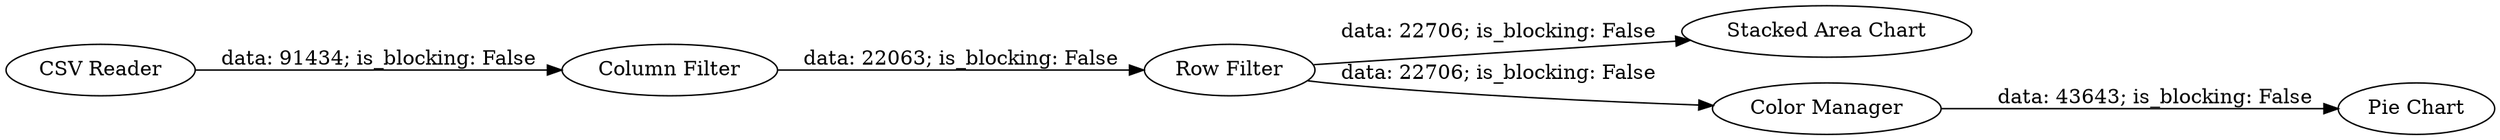 digraph {
	"-5049286786874238780_6" [label="Stacked Area Chart"]
	"-5049286786874238780_5" [label="Pie Chart"]
	"-5049286786874238780_3" [label="Row Filter"]
	"-5049286786874238780_1" [label="CSV Reader"]
	"-5049286786874238780_2" [label="Column Filter"]
	"-5049286786874238780_4" [label="Color Manager"]
	"-5049286786874238780_3" -> "-5049286786874238780_4" [label="data: 22706; is_blocking: False"]
	"-5049286786874238780_1" -> "-5049286786874238780_2" [label="data: 91434; is_blocking: False"]
	"-5049286786874238780_3" -> "-5049286786874238780_6" [label="data: 22706; is_blocking: False"]
	"-5049286786874238780_2" -> "-5049286786874238780_3" [label="data: 22063; is_blocking: False"]
	"-5049286786874238780_4" -> "-5049286786874238780_5" [label="data: 43643; is_blocking: False"]
	rankdir=LR
}
